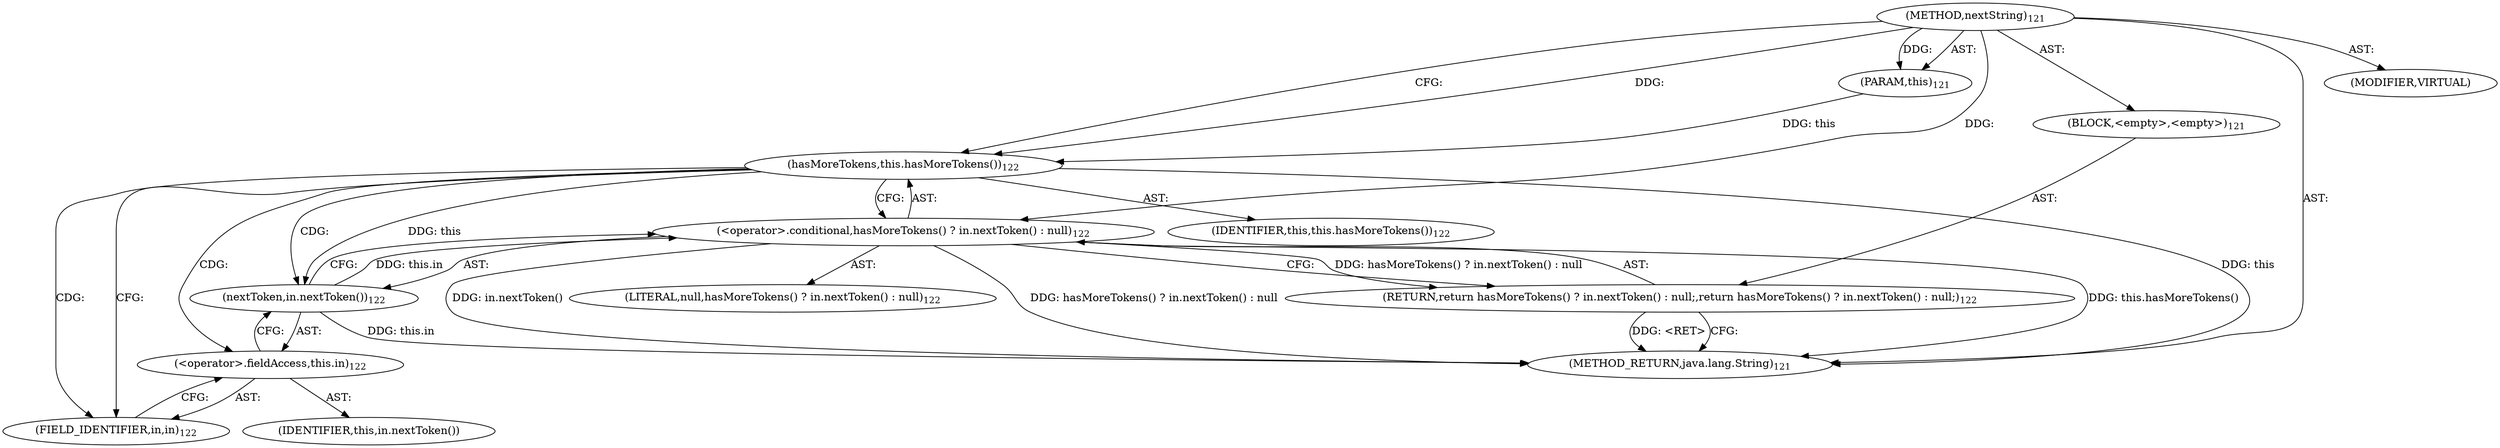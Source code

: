 digraph "nextString" {  
"691" [label = <(METHOD,nextString)<SUB>121</SUB>> ]
"13" [label = <(PARAM,this)<SUB>121</SUB>> ]
"692" [label = <(BLOCK,&lt;empty&gt;,&lt;empty&gt;)<SUB>121</SUB>> ]
"693" [label = <(RETURN,return hasMoreTokens() ? in.nextToken() : null;,return hasMoreTokens() ? in.nextToken() : null;)<SUB>122</SUB>> ]
"694" [label = <(&lt;operator&gt;.conditional,hasMoreTokens() ? in.nextToken() : null)<SUB>122</SUB>> ]
"695" [label = <(hasMoreTokens,this.hasMoreTokens())<SUB>122</SUB>> ]
"12" [label = <(IDENTIFIER,this,this.hasMoreTokens())<SUB>122</SUB>> ]
"696" [label = <(nextToken,in.nextToken())<SUB>122</SUB>> ]
"697" [label = <(&lt;operator&gt;.fieldAccess,this.in)<SUB>122</SUB>> ]
"698" [label = <(IDENTIFIER,this,in.nextToken())> ]
"699" [label = <(FIELD_IDENTIFIER,in,in)<SUB>122</SUB>> ]
"700" [label = <(LITERAL,null,hasMoreTokens() ? in.nextToken() : null)<SUB>122</SUB>> ]
"701" [label = <(MODIFIER,VIRTUAL)> ]
"702" [label = <(METHOD_RETURN,java.lang.String)<SUB>121</SUB>> ]
  "691" -> "13"  [ label = "AST: "] 
  "691" -> "692"  [ label = "AST: "] 
  "691" -> "701"  [ label = "AST: "] 
  "691" -> "702"  [ label = "AST: "] 
  "692" -> "693"  [ label = "AST: "] 
  "693" -> "694"  [ label = "AST: "] 
  "694" -> "695"  [ label = "AST: "] 
  "694" -> "696"  [ label = "AST: "] 
  "694" -> "700"  [ label = "AST: "] 
  "695" -> "12"  [ label = "AST: "] 
  "696" -> "697"  [ label = "AST: "] 
  "697" -> "698"  [ label = "AST: "] 
  "697" -> "699"  [ label = "AST: "] 
  "693" -> "702"  [ label = "CFG: "] 
  "694" -> "693"  [ label = "CFG: "] 
  "695" -> "699"  [ label = "CFG: "] 
  "695" -> "694"  [ label = "CFG: "] 
  "696" -> "694"  [ label = "CFG: "] 
  "697" -> "696"  [ label = "CFG: "] 
  "699" -> "697"  [ label = "CFG: "] 
  "691" -> "695"  [ label = "CFG: "] 
  "693" -> "702"  [ label = "DDG: &lt;RET&gt;"] 
  "695" -> "702"  [ label = "DDG: this"] 
  "694" -> "702"  [ label = "DDG: this.hasMoreTokens()"] 
  "696" -> "702"  [ label = "DDG: this.in"] 
  "694" -> "702"  [ label = "DDG: in.nextToken()"] 
  "694" -> "702"  [ label = "DDG: hasMoreTokens() ? in.nextToken() : null"] 
  "691" -> "13"  [ label = "DDG: "] 
  "694" -> "693"  [ label = "DDG: hasMoreTokens() ? in.nextToken() : null"] 
  "696" -> "694"  [ label = "DDG: this.in"] 
  "691" -> "694"  [ label = "DDG: "] 
  "13" -> "695"  [ label = "DDG: this"] 
  "691" -> "695"  [ label = "DDG: "] 
  "695" -> "696"  [ label = "DDG: this"] 
  "695" -> "696"  [ label = "CDG: "] 
  "695" -> "697"  [ label = "CDG: "] 
  "695" -> "699"  [ label = "CDG: "] 
}
